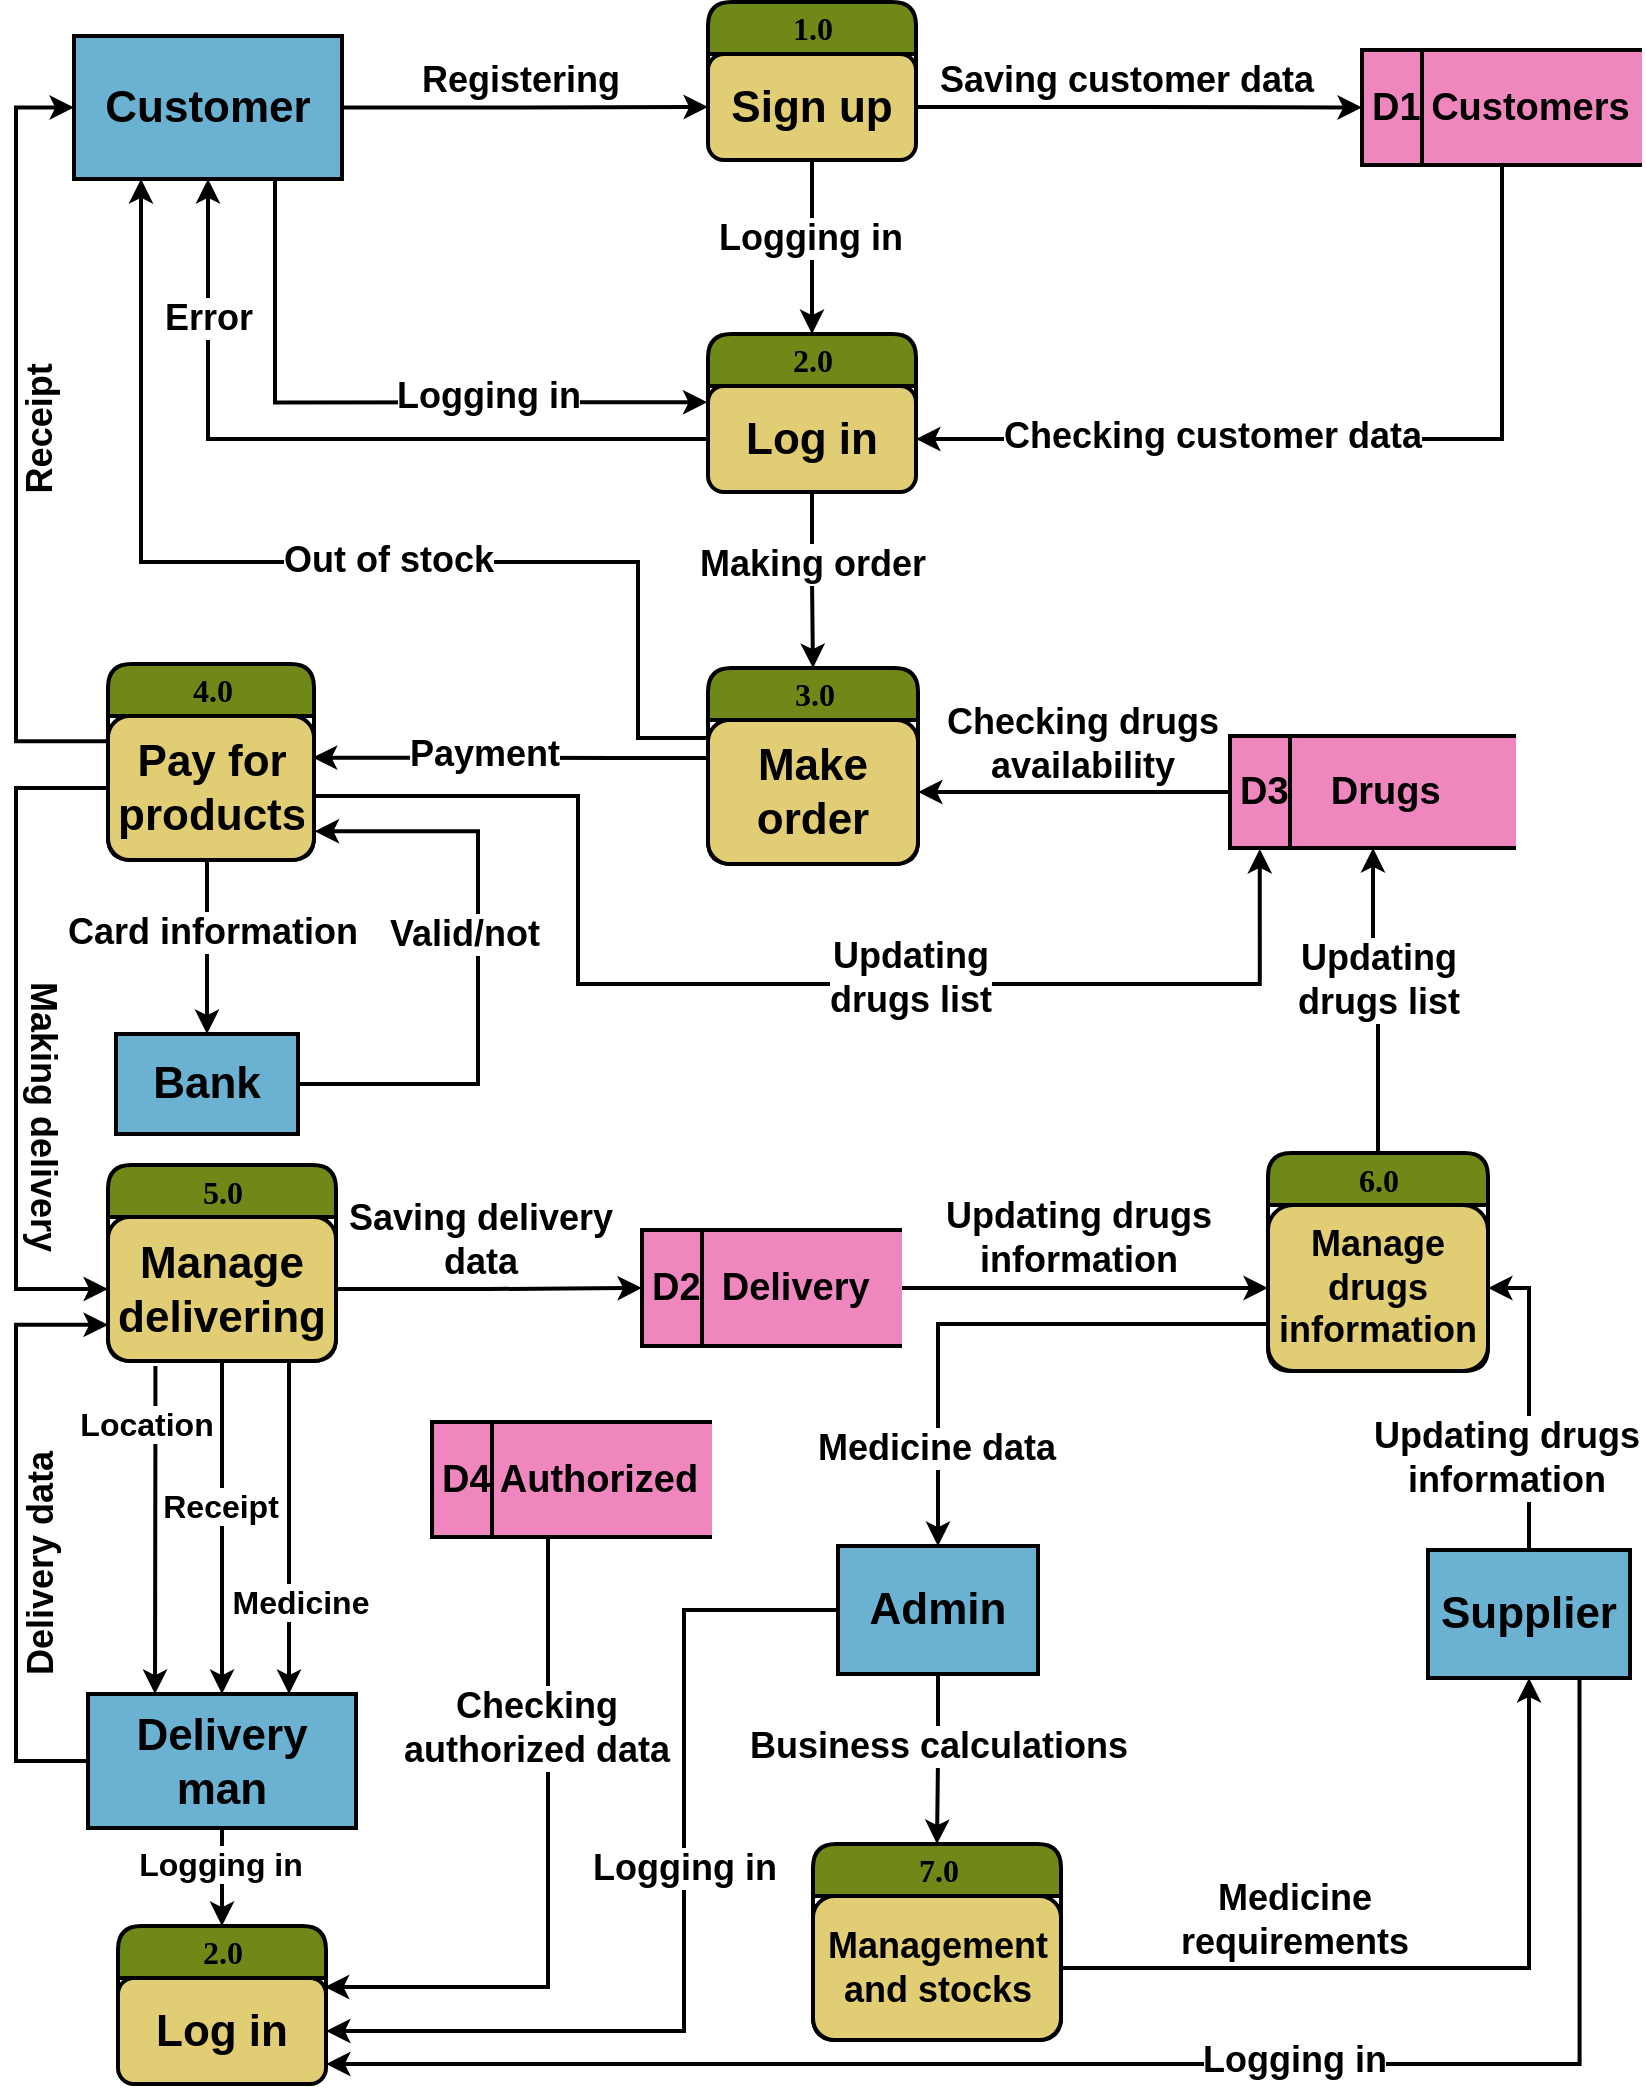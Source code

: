 <mxfile version="23.1.5" type="device">
  <diagram name="Page-1" id="b520641d-4fe3-3701-9064-5fc419738815">
    <mxGraphModel dx="1909" dy="1144" grid="0" gridSize="10" guides="1" tooltips="1" connect="1" arrows="1" fold="1" page="1" pageScale="1" pageWidth="827" pageHeight="1169" background="none" math="0" shadow="0">
      <root>
        <mxCell id="0" />
        <mxCell id="1" parent="0" />
        <mxCell id="bQE0LPySUtB2ltMtVX2x-46" style="edgeStyle=orthogonalEdgeStyle;rounded=0;orthogonalLoop=1;jettySize=auto;html=1;entryX=0.5;entryY=0;entryDx=0;entryDy=0;strokeWidth=2;" parent="1" source="21ea969265ad0168-10" target="bQE0LPySUtB2ltMtVX2x-7" edge="1">
          <mxGeometry relative="1" as="geometry" />
        </mxCell>
        <mxCell id="bQE0LPySUtB2ltMtVX2x-47" value="&lt;font size=&quot;1&quot; style=&quot;&quot;&gt;&lt;b style=&quot;font-size: 18px;&quot;&gt;Logging in&lt;/b&gt;&lt;/font&gt;" style="edgeLabel;html=1;align=center;verticalAlign=middle;resizable=0;points=[];" parent="bQE0LPySUtB2ltMtVX2x-46" vertex="1" connectable="0">
          <mxGeometry x="-0.109" y="-1" relative="1" as="geometry">
            <mxPoint as="offset" />
          </mxGeometry>
        </mxCell>
        <mxCell id="21ea969265ad0168-10" value="&lt;b&gt;&lt;font style=&quot;font-size: 16px;&quot;&gt;1.0&lt;/font&gt;&lt;/b&gt;" style="swimlane;html=1;fontStyle=0;childLayout=stackLayout;horizontal=1;startSize=26;fillColor=#6f8817;horizontalStack=0;resizeParent=1;resizeLast=0;collapsible=1;marginBottom=0;swimlaneFillColor=#ffffff;align=center;rounded=1;shadow=0;comic=0;labelBackgroundColor=none;strokeWidth=2;fontFamily=Verdana;fontSize=12;verticalAlign=middle;gradientColor=none;" parent="1" vertex="1">
          <mxGeometry x="358" y="113" width="104" height="79" as="geometry" />
        </mxCell>
        <mxCell id="21ea969265ad0168-11" value="&lt;b style=&quot;&quot;&gt;&lt;font style=&quot;font-size: 22px;&quot;&gt;Sign up&lt;/font&gt;&lt;/b&gt;" style="text;html=1;strokeColor=default;fillColor=#E1CD73;spacingLeft=4;spacingRight=4;whiteSpace=wrap;overflow=hidden;rotatable=0;points=[[0,0.5],[1,0.5]];portConstraint=eastwest;align=center;verticalAlign=middle;rounded=1;glass=0;shadow=0;strokeWidth=2;" parent="21ea969265ad0168-10" vertex="1">
          <mxGeometry y="26" width="104" height="53" as="geometry" />
        </mxCell>
        <mxCell id="bQE0LPySUtB2ltMtVX2x-39" style="edgeStyle=orthogonalEdgeStyle;rounded=0;orthogonalLoop=1;jettySize=auto;html=1;entryX=0;entryY=0.5;entryDx=0;entryDy=0;strokeWidth=2;" parent="1" source="bQE0LPySUtB2ltMtVX2x-1" target="21ea969265ad0168-11" edge="1">
          <mxGeometry relative="1" as="geometry" />
        </mxCell>
        <mxCell id="bQE0LPySUtB2ltMtVX2x-42" value="&lt;font size=&quot;1&quot; style=&quot;&quot;&gt;&lt;b style=&quot;font-size: 18px;&quot;&gt;Registering&lt;/b&gt;&lt;/font&gt;" style="edgeLabel;html=1;align=center;verticalAlign=middle;resizable=0;points=[];" parent="bQE0LPySUtB2ltMtVX2x-39" vertex="1" connectable="0">
          <mxGeometry x="0.01" y="1" relative="1" as="geometry">
            <mxPoint x="-4" y="-13" as="offset" />
          </mxGeometry>
        </mxCell>
        <mxCell id="bQE0LPySUtB2ltMtVX2x-1" value="&lt;font size=&quot;1&quot; style=&quot;&quot;&gt;&lt;b style=&quot;font-size: 22px;&quot;&gt;Customer&lt;/b&gt;&lt;/font&gt;" style="html=1;dashed=0;whiteSpace=wrap;strokeWidth=2;fillColor=#6BB1D2;" parent="1" vertex="1">
          <mxGeometry x="41" y="130" width="134" height="71.5" as="geometry" />
        </mxCell>
        <mxCell id="bQE0LPySUtB2ltMtVX2x-2" value="&lt;font size=&quot;1&quot; style=&quot;&quot;&gt;&lt;b style=&quot;font-size: 22px;&quot;&gt;Bank&lt;/b&gt;&lt;/font&gt;" style="html=1;dashed=0;whiteSpace=wrap;strokeWidth=2;fillColor=#6BB1D2;" parent="1" vertex="1">
          <mxGeometry x="62" y="629" width="91" height="50" as="geometry" />
        </mxCell>
        <mxCell id="G5l29mLdWR8hACXu3CtV-8" style="edgeStyle=orthogonalEdgeStyle;rounded=0;orthogonalLoop=1;jettySize=auto;html=1;exitX=0.5;exitY=0;exitDx=0;exitDy=0;entryX=1;entryY=0.5;entryDx=0;entryDy=0;strokeWidth=2;" parent="1" source="bQE0LPySUtB2ltMtVX2x-3" target="bQE0LPySUtB2ltMtVX2x-16" edge="1">
          <mxGeometry relative="1" as="geometry" />
        </mxCell>
        <mxCell id="G5l29mLdWR8hACXu3CtV-9" value="&lt;font style=&quot;font-size: 18px;&quot;&gt;&lt;b&gt;Updating drugs&lt;br&gt;information&lt;/b&gt;&lt;br&gt;&lt;/font&gt;" style="edgeLabel;html=1;align=center;verticalAlign=middle;resizable=0;points=[];" parent="G5l29mLdWR8hACXu3CtV-8" vertex="1" connectable="0">
          <mxGeometry x="0.485" relative="1" as="geometry">
            <mxPoint x="-12" y="66" as="offset" />
          </mxGeometry>
        </mxCell>
        <mxCell id="bQE0LPySUtB2ltMtVX2x-3" value="&lt;font size=&quot;1&quot; style=&quot;&quot;&gt;&lt;b style=&quot;font-size: 22px;&quot;&gt;Supplier&lt;/b&gt;&lt;/font&gt;" style="html=1;dashed=0;whiteSpace=wrap;strokeWidth=2;fillColor=#6BB1D2;" parent="1" vertex="1">
          <mxGeometry x="718" y="887" width="101" height="64" as="geometry" />
        </mxCell>
        <mxCell id="NibmEDhy8CjyXOM3HmAv-11" style="edgeStyle=orthogonalEdgeStyle;rounded=0;orthogonalLoop=1;jettySize=auto;html=1;entryX=0.5;entryY=0;entryDx=0;entryDy=0;strokeWidth=2;" edge="1" parent="1" source="bQE0LPySUtB2ltMtVX2x-4" target="NibmEDhy8CjyXOM3HmAv-8">
          <mxGeometry relative="1" as="geometry" />
        </mxCell>
        <mxCell id="NibmEDhy8CjyXOM3HmAv-17" value="&lt;font size=&quot;1&quot; style=&quot;&quot;&gt;&lt;b style=&quot;font-size: 16px;&quot;&gt;Logging in&lt;/b&gt;&lt;/font&gt;" style="edgeLabel;html=1;align=center;verticalAlign=middle;resizable=0;points=[];" vertex="1" connectable="0" parent="NibmEDhy8CjyXOM3HmAv-11">
          <mxGeometry x="-0.274" y="-1" relative="1" as="geometry">
            <mxPoint as="offset" />
          </mxGeometry>
        </mxCell>
        <mxCell id="bQE0LPySUtB2ltMtVX2x-4" value="&lt;font size=&quot;1&quot; style=&quot;&quot;&gt;&lt;b style=&quot;font-size: 22px;&quot;&gt;Delivery man&lt;/b&gt;&lt;/font&gt;" style="html=1;dashed=0;whiteSpace=wrap;strokeWidth=2;fillColor=#6BB1D2;" parent="1" vertex="1">
          <mxGeometry x="48" y="959" width="134" height="67" as="geometry" />
        </mxCell>
        <mxCell id="bQE0LPySUtB2ltMtVX2x-141" style="edgeStyle=orthogonalEdgeStyle;rounded=0;orthogonalLoop=1;jettySize=auto;html=1;entryX=0.5;entryY=0;entryDx=0;entryDy=0;strokeWidth=2;" parent="1" source="bQE0LPySUtB2ltMtVX2x-6" target="bQE0LPySUtB2ltMtVX2x-22" edge="1">
          <mxGeometry relative="1" as="geometry" />
        </mxCell>
        <mxCell id="bQE0LPySUtB2ltMtVX2x-146" value="&lt;font size=&quot;1&quot; style=&quot;&quot;&gt;&lt;b style=&quot;font-size: 18px;&quot;&gt;Business calculations&lt;/b&gt;&lt;/font&gt;" style="edgeLabel;html=1;align=center;verticalAlign=middle;resizable=0;points=[];" parent="bQE0LPySUtB2ltMtVX2x-141" vertex="1" connectable="0">
          <mxGeometry x="-0.169" relative="1" as="geometry">
            <mxPoint as="offset" />
          </mxGeometry>
        </mxCell>
        <mxCell id="NibmEDhy8CjyXOM3HmAv-18" style="edgeStyle=orthogonalEdgeStyle;rounded=0;orthogonalLoop=1;jettySize=auto;html=1;exitX=0;exitY=0.5;exitDx=0;exitDy=0;entryX=1;entryY=0.5;entryDx=0;entryDy=0;strokeWidth=2;" edge="1" parent="1" source="bQE0LPySUtB2ltMtVX2x-6" target="NibmEDhy8CjyXOM3HmAv-9">
          <mxGeometry relative="1" as="geometry">
            <Array as="points">
              <mxPoint x="346" y="917" />
              <mxPoint x="346" y="1127" />
            </Array>
          </mxGeometry>
        </mxCell>
        <mxCell id="NibmEDhy8CjyXOM3HmAv-20" value="&lt;span style=&quot;font-size: 18px;&quot;&gt;&lt;b&gt;Logging in&lt;/b&gt;&lt;/span&gt;" style="edgeLabel;html=1;align=center;verticalAlign=middle;resizable=0;points=[];" vertex="1" connectable="0" parent="NibmEDhy8CjyXOM3HmAv-18">
          <mxGeometry x="-0.043" y="-1" relative="1" as="geometry">
            <mxPoint x="1" y="-17" as="offset" />
          </mxGeometry>
        </mxCell>
        <mxCell id="bQE0LPySUtB2ltMtVX2x-6" value="&lt;font size=&quot;1&quot; style=&quot;&quot;&gt;&lt;b style=&quot;font-size: 22px;&quot;&gt;Admin&lt;/b&gt;&lt;/font&gt;" style="html=1;dashed=0;whiteSpace=wrap;strokeWidth=2;fillColor=#6BB1D2;" parent="1" vertex="1">
          <mxGeometry x="423" y="885" width="100" height="64" as="geometry" />
        </mxCell>
        <mxCell id="bQE0LPySUtB2ltMtVX2x-60" style="edgeStyle=orthogonalEdgeStyle;rounded=0;orthogonalLoop=1;jettySize=auto;html=1;entryX=0.5;entryY=0;entryDx=0;entryDy=0;strokeWidth=2;" parent="1" source="bQE0LPySUtB2ltMtVX2x-7" target="bQE0LPySUtB2ltMtVX2x-11" edge="1">
          <mxGeometry relative="1" as="geometry" />
        </mxCell>
        <mxCell id="bQE0LPySUtB2ltMtVX2x-61" value="&lt;font size=&quot;1&quot; style=&quot;&quot;&gt;&lt;b style=&quot;font-size: 18px;&quot;&gt;Making order&lt;/b&gt;&lt;/font&gt;" style="edgeLabel;html=1;align=center;verticalAlign=middle;resizable=0;points=[];" parent="bQE0LPySUtB2ltMtVX2x-60" vertex="1" connectable="0">
          <mxGeometry x="-0.124" relative="1" as="geometry">
            <mxPoint y="-3" as="offset" />
          </mxGeometry>
        </mxCell>
        <mxCell id="bQE0LPySUtB2ltMtVX2x-7" value="&lt;b&gt;&lt;font style=&quot;font-size: 16px;&quot;&gt;2.0&lt;/font&gt;&lt;/b&gt;" style="swimlane;html=1;fontStyle=0;childLayout=stackLayout;horizontal=1;startSize=26;fillColor=#6f8817;horizontalStack=0;resizeParent=1;resizeLast=0;collapsible=1;marginBottom=0;swimlaneFillColor=#ffffff;align=center;rounded=1;shadow=0;comic=0;labelBackgroundColor=none;strokeWidth=2;fontFamily=Verdana;fontSize=12;verticalAlign=middle;" parent="1" vertex="1">
          <mxGeometry x="358" y="279" width="104" height="79" as="geometry" />
        </mxCell>
        <mxCell id="bQE0LPySUtB2ltMtVX2x-8" value="&lt;b style=&quot;&quot;&gt;&lt;font style=&quot;font-size: 22px;&quot;&gt;Log in&lt;/font&gt;&lt;/b&gt;" style="text;html=1;strokeColor=default;fillColor=#E1CD73;spacingLeft=4;spacingRight=4;whiteSpace=wrap;overflow=hidden;rotatable=0;points=[[0,0.5],[1,0.5]];portConstraint=eastwest;align=center;verticalAlign=middle;strokeWidth=2;rounded=1;" parent="bQE0LPySUtB2ltMtVX2x-7" vertex="1">
          <mxGeometry y="26" width="104" height="53" as="geometry" />
        </mxCell>
        <mxCell id="bQE0LPySUtB2ltMtVX2x-66" style="edgeStyle=orthogonalEdgeStyle;rounded=0;orthogonalLoop=1;jettySize=auto;html=1;entryX=0.5;entryY=0;entryDx=0;entryDy=0;strokeWidth=2;" parent="1" source="bQE0LPySUtB2ltMtVX2x-9" target="bQE0LPySUtB2ltMtVX2x-2" edge="1">
          <mxGeometry relative="1" as="geometry">
            <Array as="points">
              <mxPoint x="107" y="586" />
            </Array>
          </mxGeometry>
        </mxCell>
        <mxCell id="bQE0LPySUtB2ltMtVX2x-67" value="&lt;font size=&quot;1&quot; style=&quot;&quot;&gt;&lt;b style=&quot;font-size: 18px;&quot;&gt;Card information&lt;/b&gt;&lt;/font&gt;" style="edgeLabel;html=1;align=center;verticalAlign=middle;resizable=0;points=[];" parent="bQE0LPySUtB2ltMtVX2x-66" vertex="1" connectable="0">
          <mxGeometry x="-0.265" relative="1" as="geometry">
            <mxPoint x="2" y="4" as="offset" />
          </mxGeometry>
        </mxCell>
        <mxCell id="s9WyLFb-G4pMRsZSqgT_-2" style="edgeStyle=orthogonalEdgeStyle;rounded=0;orthogonalLoop=1;jettySize=auto;html=1;exitX=-0.009;exitY=0.175;exitDx=0;exitDy=0;entryX=0;entryY=0.5;entryDx=0;entryDy=0;strokeWidth=2;exitPerimeter=0;" parent="1" source="bQE0LPySUtB2ltMtVX2x-10" target="bQE0LPySUtB2ltMtVX2x-1" edge="1">
          <mxGeometry relative="1" as="geometry">
            <Array as="points">
              <mxPoint x="12" y="483" />
              <mxPoint x="12" y="166" />
            </Array>
          </mxGeometry>
        </mxCell>
        <mxCell id="s9WyLFb-G4pMRsZSqgT_-3" value="&lt;font style=&quot;font-size: 18px;&quot;&gt;&lt;b&gt;Receipt&lt;/b&gt;&lt;/font&gt;" style="edgeLabel;html=1;align=center;verticalAlign=middle;resizable=0;points=[];rotation=-90;" parent="s9WyLFb-G4pMRsZSqgT_-2" vertex="1" connectable="0">
          <mxGeometry x="0.045" y="2" relative="1" as="geometry">
            <mxPoint x="14" y="3" as="offset" />
          </mxGeometry>
        </mxCell>
        <mxCell id="bQE0LPySUtB2ltMtVX2x-9" value="&lt;b&gt;&lt;font style=&quot;font-size: 16px;&quot;&gt;4.0&lt;/font&gt;&lt;/b&gt;" style="swimlane;html=1;fontStyle=0;childLayout=stackLayout;horizontal=1;startSize=26;fillColor=#6f8817;horizontalStack=0;resizeParent=1;resizeLast=0;collapsible=1;marginBottom=0;swimlaneFillColor=#ffffff;align=center;rounded=1;shadow=0;comic=0;labelBackgroundColor=none;strokeWidth=2;fontFamily=Verdana;fontSize=12;verticalAlign=middle;" parent="1" vertex="1">
          <mxGeometry x="58" y="444" width="103" height="98" as="geometry" />
        </mxCell>
        <mxCell id="bQE0LPySUtB2ltMtVX2x-10" value="&lt;span style=&quot;font-size: 22px;&quot;&gt;&lt;b&gt;Pay for products&lt;/b&gt;&lt;/span&gt;" style="text;html=1;strokeColor=default;fillColor=#E1CD73;spacingLeft=4;spacingRight=4;whiteSpace=wrap;overflow=hidden;rotatable=0;points=[[0,0.5],[1,0.5]];portConstraint=eastwest;align=center;verticalAlign=middle;strokeWidth=2;rounded=1;" parent="bQE0LPySUtB2ltMtVX2x-9" vertex="1">
          <mxGeometry y="26" width="103" height="72" as="geometry" />
        </mxCell>
        <mxCell id="s9WyLFb-G4pMRsZSqgT_-10" style="edgeStyle=orthogonalEdgeStyle;rounded=0;orthogonalLoop=1;jettySize=auto;html=1;exitX=0;exitY=0.25;exitDx=0;exitDy=0;entryX=0.25;entryY=1;entryDx=0;entryDy=0;strokeWidth=2;" parent="1" source="bQE0LPySUtB2ltMtVX2x-11" target="bQE0LPySUtB2ltMtVX2x-1" edge="1">
          <mxGeometry relative="1" as="geometry">
            <Array as="points">
              <mxPoint x="358" y="481" />
              <mxPoint x="323" y="481" />
              <mxPoint x="323" y="393" />
              <mxPoint x="74" y="393" />
            </Array>
          </mxGeometry>
        </mxCell>
        <mxCell id="SpkKGYoubCg0_NR7TjFn-12" value="&lt;font style=&quot;font-size: 18px;&quot;&gt;&lt;b&gt;Out of stock&lt;/b&gt;&lt;/font&gt;" style="edgeLabel;html=1;align=center;verticalAlign=middle;resizable=0;points=[];" parent="s9WyLFb-G4pMRsZSqgT_-10" vertex="1" connectable="0">
          <mxGeometry x="-0.111" y="-2" relative="1" as="geometry">
            <mxPoint x="-4" y="1" as="offset" />
          </mxGeometry>
        </mxCell>
        <mxCell id="bQE0LPySUtB2ltMtVX2x-11" value="&lt;b&gt;&lt;font style=&quot;font-size: 16px;&quot;&gt;3.0&lt;/font&gt;&lt;/b&gt;" style="swimlane;html=1;fontStyle=0;childLayout=stackLayout;horizontal=1;startSize=26;fillColor=#6f8817;horizontalStack=0;resizeParent=1;resizeLast=0;collapsible=1;marginBottom=0;swimlaneFillColor=#ffffff;align=center;rounded=1;shadow=0;comic=0;labelBackgroundColor=none;strokeWidth=2;fontFamily=Verdana;fontSize=12;verticalAlign=middle;" parent="1" vertex="1">
          <mxGeometry x="358" y="446" width="105" height="98" as="geometry" />
        </mxCell>
        <mxCell id="bQE0LPySUtB2ltMtVX2x-12" value="&lt;b style=&quot;&quot;&gt;&lt;font style=&quot;font-size: 22px;&quot;&gt;Make order&lt;/font&gt;&lt;/b&gt;" style="text;html=1;strokeColor=default;fillColor=#E1CD73;spacingLeft=4;spacingRight=4;whiteSpace=wrap;overflow=hidden;rotatable=0;points=[[0,0.5],[1,0.5]];portConstraint=eastwest;align=center;verticalAlign=middle;strokeWidth=2;rounded=1;" parent="bQE0LPySUtB2ltMtVX2x-11" vertex="1">
          <mxGeometry y="26" width="105" height="72" as="geometry" />
        </mxCell>
        <mxCell id="bQE0LPySUtB2ltMtVX2x-137" style="edgeStyle=orthogonalEdgeStyle;rounded=0;orthogonalLoop=1;jettySize=auto;html=1;entryX=0.5;entryY=1;entryDx=0;entryDy=0;strokeWidth=2;" parent="1" source="bQE0LPySUtB2ltMtVX2x-15" target="bQE0LPySUtB2ltMtVX2x-38" edge="1">
          <mxGeometry relative="1" as="geometry" />
        </mxCell>
        <mxCell id="bQE0LPySUtB2ltMtVX2x-138" value="&lt;font style=&quot;font-size: 18px;&quot;&gt;&lt;b&gt;Updating&lt;br&gt;drugs list&lt;/b&gt;&lt;br&gt;&lt;/font&gt;" style="edgeLabel;html=1;align=center;verticalAlign=middle;resizable=0;points=[];" parent="bQE0LPySUtB2ltMtVX2x-137" vertex="1" connectable="0">
          <mxGeometry x="0.166" relative="1" as="geometry">
            <mxPoint x="2" y="1" as="offset" />
          </mxGeometry>
        </mxCell>
        <mxCell id="SpkKGYoubCg0_NR7TjFn-1" style="edgeStyle=orthogonalEdgeStyle;rounded=0;orthogonalLoop=1;jettySize=auto;html=1;entryX=0.5;entryY=0;entryDx=0;entryDy=0;strokeWidth=2;" parent="1" source="bQE0LPySUtB2ltMtVX2x-15" target="bQE0LPySUtB2ltMtVX2x-6" edge="1">
          <mxGeometry relative="1" as="geometry">
            <Array as="points">
              <mxPoint x="473" y="774" />
            </Array>
          </mxGeometry>
        </mxCell>
        <mxCell id="SpkKGYoubCg0_NR7TjFn-2" value="&lt;font style=&quot;font-size: 18px;&quot;&gt;&lt;b&gt;Medicine data&lt;/b&gt;&lt;/font&gt;" style="edgeLabel;html=1;align=center;verticalAlign=middle;resizable=0;points=[];" parent="SpkKGYoubCg0_NR7TjFn-1" vertex="1" connectable="0">
          <mxGeometry x="0.49" y="-1" relative="1" as="geometry">
            <mxPoint y="21" as="offset" />
          </mxGeometry>
        </mxCell>
        <mxCell id="bQE0LPySUtB2ltMtVX2x-15" value="&lt;b&gt;&lt;font style=&quot;font-size: 16px;&quot;&gt;6.0&lt;/font&gt;&lt;/b&gt;" style="swimlane;html=1;fontStyle=0;childLayout=stackLayout;horizontal=1;startSize=26;fillColor=#6f8817;horizontalStack=0;resizeParent=1;resizeLast=0;collapsible=1;marginBottom=0;swimlaneFillColor=#ffffff;align=center;rounded=1;shadow=0;comic=0;labelBackgroundColor=none;strokeWidth=2;fontFamily=Verdana;fontSize=12;verticalAlign=middle;" parent="1" vertex="1">
          <mxGeometry x="638" y="688.5" width="110" height="109" as="geometry" />
        </mxCell>
        <mxCell id="bQE0LPySUtB2ltMtVX2x-16" value="&lt;span style=&quot;font-size: 18px;&quot;&gt;&lt;b&gt;Manage drugs information&lt;/b&gt;&lt;/span&gt;" style="text;html=1;strokeColor=default;fillColor=#E1CD73;spacingLeft=4;spacingRight=4;whiteSpace=wrap;overflow=hidden;rotatable=0;points=[[0,0.5],[1,0.5]];portConstraint=eastwest;align=center;verticalAlign=middle;strokeWidth=2;rounded=1;" parent="bQE0LPySUtB2ltMtVX2x-15" vertex="1">
          <mxGeometry y="26" width="110" height="83" as="geometry" />
        </mxCell>
        <mxCell id="SpkKGYoubCg0_NR7TjFn-4" style="edgeStyle=orthogonalEdgeStyle;rounded=0;orthogonalLoop=1;jettySize=auto;html=1;entryX=0.5;entryY=0;entryDx=0;entryDy=0;strokeWidth=2;" parent="1" source="bQE0LPySUtB2ltMtVX2x-17" target="bQE0LPySUtB2ltMtVX2x-4" edge="1">
          <mxGeometry relative="1" as="geometry" />
        </mxCell>
        <mxCell id="SpkKGYoubCg0_NR7TjFn-7" value="&lt;font size=&quot;1&quot; style=&quot;&quot;&gt;&lt;b style=&quot;font-size: 16px;&quot;&gt;Receipt&lt;/b&gt;&lt;/font&gt;" style="edgeLabel;html=1;align=center;verticalAlign=middle;resizable=0;points=[];" parent="SpkKGYoubCg0_NR7TjFn-4" vertex="1" connectable="0">
          <mxGeometry x="-0.133" y="-1" relative="1" as="geometry">
            <mxPoint as="offset" />
          </mxGeometry>
        </mxCell>
        <mxCell id="SpkKGYoubCg0_NR7TjFn-5" style="edgeStyle=orthogonalEdgeStyle;rounded=0;orthogonalLoop=1;jettySize=auto;html=1;entryX=0.75;entryY=0;entryDx=0;entryDy=0;strokeWidth=2;" parent="1" source="bQE0LPySUtB2ltMtVX2x-17" target="bQE0LPySUtB2ltMtVX2x-4" edge="1">
          <mxGeometry relative="1" as="geometry">
            <Array as="points">
              <mxPoint x="149" y="877" />
            </Array>
          </mxGeometry>
        </mxCell>
        <mxCell id="SpkKGYoubCg0_NR7TjFn-8" value="&lt;font size=&quot;1&quot; style=&quot;&quot;&gt;&lt;b style=&quot;font-size: 16px;&quot;&gt;Medicine&lt;/b&gt;&lt;/font&gt;" style="edgeLabel;html=1;align=center;verticalAlign=middle;resizable=0;points=[];" parent="SpkKGYoubCg0_NR7TjFn-5" vertex="1" connectable="0">
          <mxGeometry x="0.437" relative="1" as="geometry">
            <mxPoint x="5" y="1" as="offset" />
          </mxGeometry>
        </mxCell>
        <mxCell id="bQE0LPySUtB2ltMtVX2x-17" value="&lt;b&gt;&lt;font style=&quot;font-size: 16px;&quot;&gt;5.0&lt;/font&gt;&lt;/b&gt;" style="swimlane;html=1;fontStyle=0;childLayout=stackLayout;horizontal=1;startSize=26;fillColor=#6f8817;horizontalStack=0;resizeParent=1;resizeLast=0;collapsible=1;marginBottom=0;swimlaneFillColor=#ffffff;align=center;rounded=1;shadow=0;comic=0;labelBackgroundColor=none;strokeWidth=2;fontFamily=Verdana;fontSize=12;verticalAlign=middle;gradientColor=none;" parent="1" vertex="1">
          <mxGeometry x="58" y="694.5" width="114" height="98" as="geometry" />
        </mxCell>
        <mxCell id="bQE0LPySUtB2ltMtVX2x-18" value="&lt;b style=&quot;&quot;&gt;&lt;font style=&quot;font-size: 22px;&quot;&gt;Manage delivering&lt;/font&gt;&lt;/b&gt;" style="text;html=1;strokeColor=default;fillColor=#E1CD73;spacingLeft=4;spacingRight=4;whiteSpace=wrap;overflow=hidden;rotatable=0;points=[[0,0.5],[1,0.5]];portConstraint=eastwest;align=center;verticalAlign=middle;strokeWidth=2;rounded=1;" parent="bQE0LPySUtB2ltMtVX2x-17" vertex="1">
          <mxGeometry y="26" width="114" height="72" as="geometry" />
        </mxCell>
        <mxCell id="bQE0LPySUtB2ltMtVX2x-22" value="&lt;b&gt;&lt;font style=&quot;font-size: 16px;&quot;&gt;7.0&lt;/font&gt;&lt;/b&gt;" style="swimlane;html=1;fontStyle=0;childLayout=stackLayout;horizontal=1;startSize=26;fillColor=#6f8817;horizontalStack=0;resizeParent=1;resizeLast=0;collapsible=1;marginBottom=0;swimlaneFillColor=#ffffff;align=center;rounded=1;shadow=0;comic=0;labelBackgroundColor=none;strokeWidth=2;fontFamily=Verdana;fontSize=12;verticalAlign=middle;" parent="1" vertex="1">
          <mxGeometry x="410.5" y="1034" width="124" height="98" as="geometry" />
        </mxCell>
        <mxCell id="bQE0LPySUtB2ltMtVX2x-23" value="&lt;span style=&quot;font-size: 18px;&quot;&gt;&lt;b&gt;Management and stocks&lt;/b&gt;&lt;/span&gt;" style="text;html=1;strokeColor=default;fillColor=#E1CD73;spacingLeft=4;spacingRight=4;whiteSpace=wrap;overflow=hidden;rotatable=0;points=[[0,0.5],[1,0.5]];portConstraint=eastwest;align=center;verticalAlign=middle;strokeWidth=2;rounded=1;" parent="bQE0LPySUtB2ltMtVX2x-22" vertex="1">
          <mxGeometry y="26" width="124" height="72" as="geometry" />
        </mxCell>
        <mxCell id="bQE0LPySUtB2ltMtVX2x-87" style="edgeStyle=orthogonalEdgeStyle;rounded=0;orthogonalLoop=1;jettySize=auto;html=1;entryX=1;entryY=0.5;entryDx=0;entryDy=0;strokeWidth=2;" parent="1" source="bQE0LPySUtB2ltMtVX2x-35" target="bQE0LPySUtB2ltMtVX2x-8" edge="1">
          <mxGeometry relative="1" as="geometry" />
        </mxCell>
        <mxCell id="bQE0LPySUtB2ltMtVX2x-88" value="&lt;font size=&quot;1&quot; style=&quot;&quot;&gt;&lt;b style=&quot;font-size: 18px;&quot;&gt;Checking customer data&lt;/b&gt;&lt;/font&gt;" style="edgeLabel;html=1;align=center;verticalAlign=middle;resizable=0;points=[];" parent="bQE0LPySUtB2ltMtVX2x-87" vertex="1" connectable="0">
          <mxGeometry x="0.428" y="-1" relative="1" as="geometry">
            <mxPoint x="25" y="-1" as="offset" />
          </mxGeometry>
        </mxCell>
        <mxCell id="bQE0LPySUtB2ltMtVX2x-35" value="&lt;font size=&quot;1&quot; style=&quot;&quot;&gt;&lt;b style=&quot;font-size: 19px;&quot;&gt;D1 Customers&lt;/b&gt;&lt;/font&gt;" style="html=1;dashed=0;whiteSpace=wrap;shape=mxgraph.dfd.dataStoreID;align=left;spacingLeft=3;points=[[0,0],[0.5,0],[1,0],[0,0.5],[1,0.5],[0,1],[0.5,1],[1,1]];strokeWidth=2;fillColor=#EF87BE;" parent="1" vertex="1">
          <mxGeometry x="685" y="137" width="140" height="57.5" as="geometry" />
        </mxCell>
        <mxCell id="bQE0LPySUtB2ltMtVX2x-132" style="edgeStyle=orthogonalEdgeStyle;rounded=0;orthogonalLoop=1;jettySize=auto;html=1;entryX=0;entryY=0.5;entryDx=0;entryDy=0;strokeWidth=2;" parent="1" source="bQE0LPySUtB2ltMtVX2x-36" target="bQE0LPySUtB2ltMtVX2x-16" edge="1">
          <mxGeometry relative="1" as="geometry" />
        </mxCell>
        <mxCell id="bQE0LPySUtB2ltMtVX2x-133" value="&lt;font style=&quot;font-size: 18px;&quot;&gt;&lt;b&gt;Updating drugs&lt;br&gt;information&lt;/b&gt;&lt;br&gt;&lt;/font&gt;" style="edgeLabel;html=1;align=center;verticalAlign=middle;resizable=0;points=[];" parent="bQE0LPySUtB2ltMtVX2x-132" vertex="1" connectable="0">
          <mxGeometry x="-0.151" y="2" relative="1" as="geometry">
            <mxPoint x="10" y="-23" as="offset" />
          </mxGeometry>
        </mxCell>
        <mxCell id="bQE0LPySUtB2ltMtVX2x-36" value="&lt;font size=&quot;1&quot; style=&quot;&quot;&gt;&lt;b style=&quot;font-size: 19px;&quot;&gt;D2&amp;nbsp; Delivery&lt;/b&gt;&lt;/font&gt;" style="html=1;dashed=0;whiteSpace=wrap;shape=mxgraph.dfd.dataStoreID;align=left;spacingLeft=3;points=[[0,0],[0.5,0],[1,0],[0,0.5],[1,0.5],[0,1],[0.5,1],[1,1]];strokeWidth=2;fillColor=#EF87BE;" parent="1" vertex="1">
          <mxGeometry x="325" y="727" width="130" height="58" as="geometry" />
        </mxCell>
        <mxCell id="bQE0LPySUtB2ltMtVX2x-135" style="edgeStyle=orthogonalEdgeStyle;rounded=0;orthogonalLoop=1;jettySize=auto;html=1;entryX=1;entryY=0.5;entryDx=0;entryDy=0;strokeWidth=2;" parent="1" source="bQE0LPySUtB2ltMtVX2x-38" target="bQE0LPySUtB2ltMtVX2x-12" edge="1">
          <mxGeometry relative="1" as="geometry" />
        </mxCell>
        <mxCell id="bQE0LPySUtB2ltMtVX2x-136" value="&lt;font style=&quot;font-size: 18px;&quot;&gt;&lt;b&gt;Checking drugs&lt;br&gt;availability&lt;/b&gt;&lt;br&gt;&lt;/font&gt;" style="edgeLabel;html=1;align=center;verticalAlign=middle;resizable=0;points=[];" parent="bQE0LPySUtB2ltMtVX2x-135" vertex="1" connectable="0">
          <mxGeometry x="0.147" y="1" relative="1" as="geometry">
            <mxPoint x="15" y="-25" as="offset" />
          </mxGeometry>
        </mxCell>
        <mxCell id="bQE0LPySUtB2ltMtVX2x-38" value="&lt;font size=&quot;1&quot; style=&quot;&quot;&gt;&lt;b style=&quot;font-size: 19px;&quot;&gt;D3&amp;nbsp; &amp;nbsp; Drugs&lt;/b&gt;&lt;/font&gt;" style="html=1;dashed=0;whiteSpace=wrap;shape=mxgraph.dfd.dataStoreID;align=left;spacingLeft=3;points=[[0,0],[0.5,0],[1,0],[0,0.5],[1,0.5],[0,1],[0.5,1],[1,1]];strokeWidth=2;fillColor=#EF87BE;" parent="1" vertex="1">
          <mxGeometry x="619" y="480" width="143" height="56" as="geometry" />
        </mxCell>
        <mxCell id="bQE0LPySUtB2ltMtVX2x-41" style="edgeStyle=orthogonalEdgeStyle;rounded=0;orthogonalLoop=1;jettySize=auto;html=1;entryX=0;entryY=0.5;entryDx=0;entryDy=0;strokeWidth=2;" parent="1" source="21ea969265ad0168-11" target="bQE0LPySUtB2ltMtVX2x-35" edge="1">
          <mxGeometry relative="1" as="geometry" />
        </mxCell>
        <mxCell id="bQE0LPySUtB2ltMtVX2x-43" value="&lt;font size=&quot;1&quot; style=&quot;&quot;&gt;&lt;b style=&quot;font-size: 18px;&quot;&gt;Saving customer data&lt;/b&gt;&lt;/font&gt;" style="edgeLabel;html=1;align=center;verticalAlign=middle;resizable=0;points=[];" parent="bQE0LPySUtB2ltMtVX2x-41" vertex="1" connectable="0">
          <mxGeometry x="-0.143" relative="1" as="geometry">
            <mxPoint x="9" y="-14" as="offset" />
          </mxGeometry>
        </mxCell>
        <mxCell id="bQE0LPySUtB2ltMtVX2x-55" style="edgeStyle=orthogonalEdgeStyle;rounded=0;orthogonalLoop=1;jettySize=auto;html=1;exitX=0.75;exitY=1;exitDx=0;exitDy=0;entryX=-0.003;entryY=0.154;entryDx=0;entryDy=0;entryPerimeter=0;strokeWidth=2;" parent="1" source="bQE0LPySUtB2ltMtVX2x-1" target="bQE0LPySUtB2ltMtVX2x-8" edge="1">
          <mxGeometry relative="1" as="geometry" />
        </mxCell>
        <mxCell id="bQE0LPySUtB2ltMtVX2x-56" value="&lt;font size=&quot;1&quot; style=&quot;&quot;&gt;&lt;b style=&quot;font-size: 18px;&quot;&gt;Logging in&lt;/b&gt;&lt;/font&gt;" style="edgeLabel;html=1;align=center;verticalAlign=middle;resizable=0;points=[];" parent="bQE0LPySUtB2ltMtVX2x-55" vertex="1" connectable="0">
          <mxGeometry x="0.299" y="1" relative="1" as="geometry">
            <mxPoint x="5" y="-2" as="offset" />
          </mxGeometry>
        </mxCell>
        <mxCell id="bQE0LPySUtB2ltMtVX2x-57" style="edgeStyle=orthogonalEdgeStyle;rounded=0;orthogonalLoop=1;jettySize=auto;html=1;entryX=0.5;entryY=1;entryDx=0;entryDy=0;strokeWidth=2;" parent="1" source="bQE0LPySUtB2ltMtVX2x-8" target="bQE0LPySUtB2ltMtVX2x-1" edge="1">
          <mxGeometry relative="1" as="geometry" />
        </mxCell>
        <mxCell id="bQE0LPySUtB2ltMtVX2x-58" value="&lt;font size=&quot;1&quot; style=&quot;&quot;&gt;&lt;b style=&quot;font-size: 18px;&quot;&gt;Error&lt;/b&gt;&lt;/font&gt;" style="edgeLabel;html=1;align=center;verticalAlign=middle;resizable=0;points=[];" parent="bQE0LPySUtB2ltMtVX2x-57" vertex="1" connectable="0">
          <mxGeometry x="-0.132" relative="1" as="geometry">
            <mxPoint x="-85" y="-61" as="offset" />
          </mxGeometry>
        </mxCell>
        <mxCell id="bQE0LPySUtB2ltMtVX2x-71" style="edgeStyle=orthogonalEdgeStyle;rounded=0;orthogonalLoop=1;jettySize=auto;html=1;exitX=1;exitY=0.25;exitDx=0;exitDy=0;entryX=1.003;entryY=0.8;entryDx=0;entryDy=0;entryPerimeter=0;strokeWidth=2;" parent="1" source="bQE0LPySUtB2ltMtVX2x-2" target="bQE0LPySUtB2ltMtVX2x-10" edge="1">
          <mxGeometry relative="1" as="geometry">
            <Array as="points">
              <mxPoint x="153" y="654" />
              <mxPoint x="243" y="654" />
              <mxPoint x="243" y="528" />
            </Array>
          </mxGeometry>
        </mxCell>
        <mxCell id="bQE0LPySUtB2ltMtVX2x-72" value="&lt;font size=&quot;1&quot; style=&quot;&quot;&gt;&lt;b style=&quot;font-size: 18px;&quot;&gt;Valid/not&lt;/b&gt;&lt;/font&gt;" style="edgeLabel;html=1;align=center;verticalAlign=middle;resizable=0;points=[];" parent="bQE0LPySUtB2ltMtVX2x-71" vertex="1" connectable="0">
          <mxGeometry x="0.195" relative="1" as="geometry">
            <mxPoint x="-7" y="8" as="offset" />
          </mxGeometry>
        </mxCell>
        <mxCell id="bQE0LPySUtB2ltMtVX2x-73" style="edgeStyle=orthogonalEdgeStyle;rounded=0;orthogonalLoop=1;jettySize=auto;html=1;entryX=0;entryY=0.5;entryDx=0;entryDy=0;strokeWidth=2;" parent="1" source="bQE0LPySUtB2ltMtVX2x-10" target="bQE0LPySUtB2ltMtVX2x-18" edge="1">
          <mxGeometry relative="1" as="geometry">
            <Array as="points">
              <mxPoint x="12" y="506" />
              <mxPoint x="12" y="756" />
            </Array>
          </mxGeometry>
        </mxCell>
        <mxCell id="bQE0LPySUtB2ltMtVX2x-74" value="&lt;font size=&quot;1&quot; style=&quot;&quot;&gt;&lt;b style=&quot;font-size: 18px;&quot;&gt;Making delivery&lt;/b&gt;&lt;/font&gt;" style="edgeLabel;html=1;align=center;verticalAlign=middle;resizable=0;points=[];rotation=90;" parent="bQE0LPySUtB2ltMtVX2x-73" vertex="1" connectable="0">
          <mxGeometry x="0.037" y="-2" relative="1" as="geometry">
            <mxPoint x="16" y="32" as="offset" />
          </mxGeometry>
        </mxCell>
        <mxCell id="bQE0LPySUtB2ltMtVX2x-85" style="edgeStyle=orthogonalEdgeStyle;rounded=0;orthogonalLoop=1;jettySize=auto;html=1;entryX=0;entryY=0.5;entryDx=0;entryDy=0;strokeWidth=2;" parent="1" source="bQE0LPySUtB2ltMtVX2x-18" target="bQE0LPySUtB2ltMtVX2x-36" edge="1">
          <mxGeometry relative="1" as="geometry" />
        </mxCell>
        <mxCell id="bQE0LPySUtB2ltMtVX2x-86" value="&lt;font style=&quot;font-size: 18px;&quot;&gt;&lt;b style=&quot;&quot;&gt;Saving delivery&lt;br&gt;data&lt;/b&gt;&lt;/font&gt;" style="edgeLabel;html=1;align=center;verticalAlign=middle;resizable=0;points=[];" parent="bQE0LPySUtB2ltMtVX2x-85" vertex="1" connectable="0">
          <mxGeometry x="-0.151" y="1" relative="1" as="geometry">
            <mxPoint x="7" y="-24" as="offset" />
          </mxGeometry>
        </mxCell>
        <mxCell id="bQE0LPySUtB2ltMtVX2x-144" style="edgeStyle=orthogonalEdgeStyle;rounded=0;orthogonalLoop=1;jettySize=auto;html=1;entryX=0.5;entryY=1;entryDx=0;entryDy=0;strokeWidth=2;" parent="1" source="bQE0LPySUtB2ltMtVX2x-23" target="bQE0LPySUtB2ltMtVX2x-3" edge="1">
          <mxGeometry relative="1" as="geometry" />
        </mxCell>
        <mxCell id="bQE0LPySUtB2ltMtVX2x-145" value="&lt;font style=&quot;font-size: 18px;&quot;&gt;&lt;b&gt;Medicine&lt;br&gt;requirements&lt;/b&gt;&lt;br&gt;&lt;/font&gt;" style="edgeLabel;html=1;align=center;verticalAlign=middle;resizable=0;points=[];" parent="bQE0LPySUtB2ltMtVX2x-144" vertex="1" connectable="0">
          <mxGeometry x="-0.79" relative="1" as="geometry">
            <mxPoint x="76" y="-24" as="offset" />
          </mxGeometry>
        </mxCell>
        <mxCell id="SpkKGYoubCg0_NR7TjFn-3" style="edgeStyle=orthogonalEdgeStyle;rounded=0;orthogonalLoop=1;jettySize=auto;html=1;entryX=0.25;entryY=0;entryDx=0;entryDy=0;exitX=0.208;exitY=1.035;exitDx=0;exitDy=0;exitPerimeter=0;strokeWidth=2;" parent="1" source="bQE0LPySUtB2ltMtVX2x-18" target="bQE0LPySUtB2ltMtVX2x-4" edge="1">
          <mxGeometry relative="1" as="geometry">
            <mxPoint x="82" y="800" as="sourcePoint" />
            <Array as="points">
              <mxPoint x="82" y="833" />
              <mxPoint x="82" y="833" />
            </Array>
          </mxGeometry>
        </mxCell>
        <mxCell id="SpkKGYoubCg0_NR7TjFn-6" value="&lt;font size=&quot;1&quot; style=&quot;&quot;&gt;&lt;b style=&quot;font-size: 16px;&quot;&gt;Location&lt;/b&gt;&lt;/font&gt;" style="edgeLabel;html=1;align=center;verticalAlign=middle;resizable=0;points=[];" parent="SpkKGYoubCg0_NR7TjFn-3" vertex="1" connectable="0">
          <mxGeometry x="-0.659" y="-1" relative="1" as="geometry">
            <mxPoint x="-4" y="1" as="offset" />
          </mxGeometry>
        </mxCell>
        <mxCell id="SpkKGYoubCg0_NR7TjFn-10" style="edgeStyle=orthogonalEdgeStyle;rounded=0;orthogonalLoop=1;jettySize=auto;html=1;exitX=0;exitY=0.5;exitDx=0;exitDy=0;entryX=0;entryY=0.749;entryDx=0;entryDy=0;entryPerimeter=0;strokeWidth=2;" parent="1" source="bQE0LPySUtB2ltMtVX2x-4" target="bQE0LPySUtB2ltMtVX2x-18" edge="1">
          <mxGeometry relative="1" as="geometry">
            <Array as="points">
              <mxPoint x="12" y="993" />
              <mxPoint x="12" y="774" />
            </Array>
          </mxGeometry>
        </mxCell>
        <mxCell id="SpkKGYoubCg0_NR7TjFn-11" value="&lt;font style=&quot;font-size: 18px;&quot;&gt;&lt;b&gt;Delivery data&lt;/b&gt;&lt;/font&gt;" style="edgeLabel;html=1;align=center;verticalAlign=middle;resizable=0;points=[];rotation=-90;" parent="SpkKGYoubCg0_NR7TjFn-10" vertex="1" connectable="0">
          <mxGeometry x="0.03" relative="1" as="geometry">
            <mxPoint x="12" y="20" as="offset" />
          </mxGeometry>
        </mxCell>
        <mxCell id="ywcDwjt9w2sC1-0DUqxg-5" style="edgeStyle=orthogonalEdgeStyle;rounded=0;orthogonalLoop=1;jettySize=auto;html=1;entryX=0.104;entryY=1.009;entryDx=0;entryDy=0;entryPerimeter=0;strokeWidth=2;exitX=1;exitY=0.5;exitDx=0;exitDy=0;" parent="1" source="bQE0LPySUtB2ltMtVX2x-10" target="bQE0LPySUtB2ltMtVX2x-38" edge="1">
          <mxGeometry relative="1" as="geometry">
            <Array as="points">
              <mxPoint x="161" y="510" />
              <mxPoint x="293" y="510" />
              <mxPoint x="293" y="604" />
              <mxPoint x="634" y="604" />
            </Array>
            <mxPoint x="192" y="510" as="sourcePoint" />
          </mxGeometry>
        </mxCell>
        <mxCell id="ywcDwjt9w2sC1-0DUqxg-7" value="&lt;b&gt;&lt;font style=&quot;font-size: 18px;&quot;&gt;Updating&lt;br&gt;drugs list&lt;br&gt;&lt;/font&gt;&lt;/b&gt;" style="edgeLabel;html=1;align=center;verticalAlign=middle;resizable=0;points=[];" parent="ywcDwjt9w2sC1-0DUqxg-5" vertex="1" connectable="0">
          <mxGeometry x="0.164" relative="1" as="geometry">
            <mxPoint x="24" y="-3" as="offset" />
          </mxGeometry>
        </mxCell>
        <mxCell id="NibmEDhy8CjyXOM3HmAv-6" style="edgeStyle=orthogonalEdgeStyle;rounded=0;orthogonalLoop=1;jettySize=auto;html=1;entryX=0.994;entryY=0.289;entryDx=0;entryDy=0;entryPerimeter=0;strokeWidth=2;" edge="1" parent="1" source="bQE0LPySUtB2ltMtVX2x-12" target="bQE0LPySUtB2ltMtVX2x-10">
          <mxGeometry relative="1" as="geometry">
            <Array as="points">
              <mxPoint x="312" y="491" />
              <mxPoint x="312" y="491" />
            </Array>
          </mxGeometry>
        </mxCell>
        <mxCell id="NibmEDhy8CjyXOM3HmAv-7" value="&lt;span style=&quot;font-size: 18px;&quot;&gt;&lt;b&gt;Payment&lt;/b&gt;&lt;/span&gt;" style="edgeLabel;html=1;align=center;verticalAlign=middle;resizable=0;points=[];" vertex="1" connectable="0" parent="NibmEDhy8CjyXOM3HmAv-6">
          <mxGeometry x="0.132" y="-1" relative="1" as="geometry">
            <mxPoint y="-1" as="offset" />
          </mxGeometry>
        </mxCell>
        <mxCell id="NibmEDhy8CjyXOM3HmAv-8" value="&lt;b&gt;&lt;font style=&quot;font-size: 16px;&quot;&gt;2.0&lt;/font&gt;&lt;/b&gt;" style="swimlane;html=1;fontStyle=0;childLayout=stackLayout;horizontal=1;startSize=26;fillColor=#6f8817;horizontalStack=0;resizeParent=1;resizeLast=0;collapsible=1;marginBottom=0;swimlaneFillColor=#ffffff;align=center;rounded=1;shadow=0;comic=0;labelBackgroundColor=none;strokeWidth=2;fontFamily=Verdana;fontSize=12;verticalAlign=middle;" vertex="1" parent="1">
          <mxGeometry x="63" y="1075" width="104" height="79" as="geometry" />
        </mxCell>
        <mxCell id="NibmEDhy8CjyXOM3HmAv-9" value="&lt;b style=&quot;&quot;&gt;&lt;font style=&quot;font-size: 22px;&quot;&gt;Log in&lt;/font&gt;&lt;/b&gt;" style="text;html=1;strokeColor=default;fillColor=#E1CD73;spacingLeft=4;spacingRight=4;whiteSpace=wrap;overflow=hidden;rotatable=0;points=[[0,0.5],[1,0.5]];portConstraint=eastwest;align=center;verticalAlign=middle;strokeWidth=2;rounded=1;" vertex="1" parent="NibmEDhy8CjyXOM3HmAv-8">
          <mxGeometry y="26" width="104" height="53" as="geometry" />
        </mxCell>
        <mxCell id="NibmEDhy8CjyXOM3HmAv-10" value="&lt;font size=&quot;1&quot; style=&quot;&quot;&gt;&lt;b style=&quot;font-size: 19px;&quot;&gt;D4 Authorized&lt;/b&gt;&lt;/font&gt;" style="html=1;dashed=0;whiteSpace=wrap;shape=mxgraph.dfd.dataStoreID;align=left;spacingLeft=3;points=[[0,0],[0.5,0],[1,0],[0,0.5],[1,0.5],[0,1],[0.5,1],[1,1]];strokeWidth=2;fillColor=#EF87BE;" vertex="1" parent="1">
          <mxGeometry x="220" y="823" width="140" height="57.5" as="geometry" />
        </mxCell>
        <mxCell id="NibmEDhy8CjyXOM3HmAv-14" style="edgeStyle=orthogonalEdgeStyle;rounded=0;orthogonalLoop=1;jettySize=auto;html=1;exitX=0.75;exitY=1;exitDx=0;exitDy=0;strokeWidth=2;" edge="1" parent="1" source="bQE0LPySUtB2ltMtVX2x-3">
          <mxGeometry relative="1" as="geometry">
            <mxPoint x="167" y="1144" as="targetPoint" />
            <Array as="points">
              <mxPoint x="794" y="1144" />
              <mxPoint x="167" y="1144" />
            </Array>
          </mxGeometry>
        </mxCell>
        <mxCell id="NibmEDhy8CjyXOM3HmAv-19" value="&lt;font style=&quot;font-size: 18px;&quot;&gt;&lt;b&gt;Logging in&lt;/b&gt;&lt;/font&gt;" style="edgeLabel;html=1;align=center;verticalAlign=middle;resizable=0;points=[];" vertex="1" connectable="0" parent="NibmEDhy8CjyXOM3HmAv-14">
          <mxGeometry x="-0.179" y="-1" relative="1" as="geometry">
            <mxPoint y="-1" as="offset" />
          </mxGeometry>
        </mxCell>
        <mxCell id="NibmEDhy8CjyXOM3HmAv-29" style="edgeStyle=orthogonalEdgeStyle;rounded=0;orthogonalLoop=1;jettySize=auto;html=1;entryX=0.994;entryY=0.085;entryDx=0;entryDy=0;entryPerimeter=0;strokeWidth=2;" edge="1" parent="1" source="NibmEDhy8CjyXOM3HmAv-10" target="NibmEDhy8CjyXOM3HmAv-9">
          <mxGeometry relative="1" as="geometry">
            <Array as="points">
              <mxPoint x="278" y="1105" />
            </Array>
          </mxGeometry>
        </mxCell>
        <mxCell id="NibmEDhy8CjyXOM3HmAv-30" value="&lt;b&gt;&lt;font style=&quot;font-size: 18px;&quot;&gt;Checking&lt;br&gt;authorized data&lt;br&gt;&lt;/font&gt;&lt;/b&gt;" style="edgeLabel;html=1;align=center;verticalAlign=middle;resizable=0;points=[];" vertex="1" connectable="0" parent="NibmEDhy8CjyXOM3HmAv-29">
          <mxGeometry x="-0.547" relative="1" as="geometry">
            <mxPoint x="-6" y="19" as="offset" />
          </mxGeometry>
        </mxCell>
      </root>
    </mxGraphModel>
  </diagram>
</mxfile>
